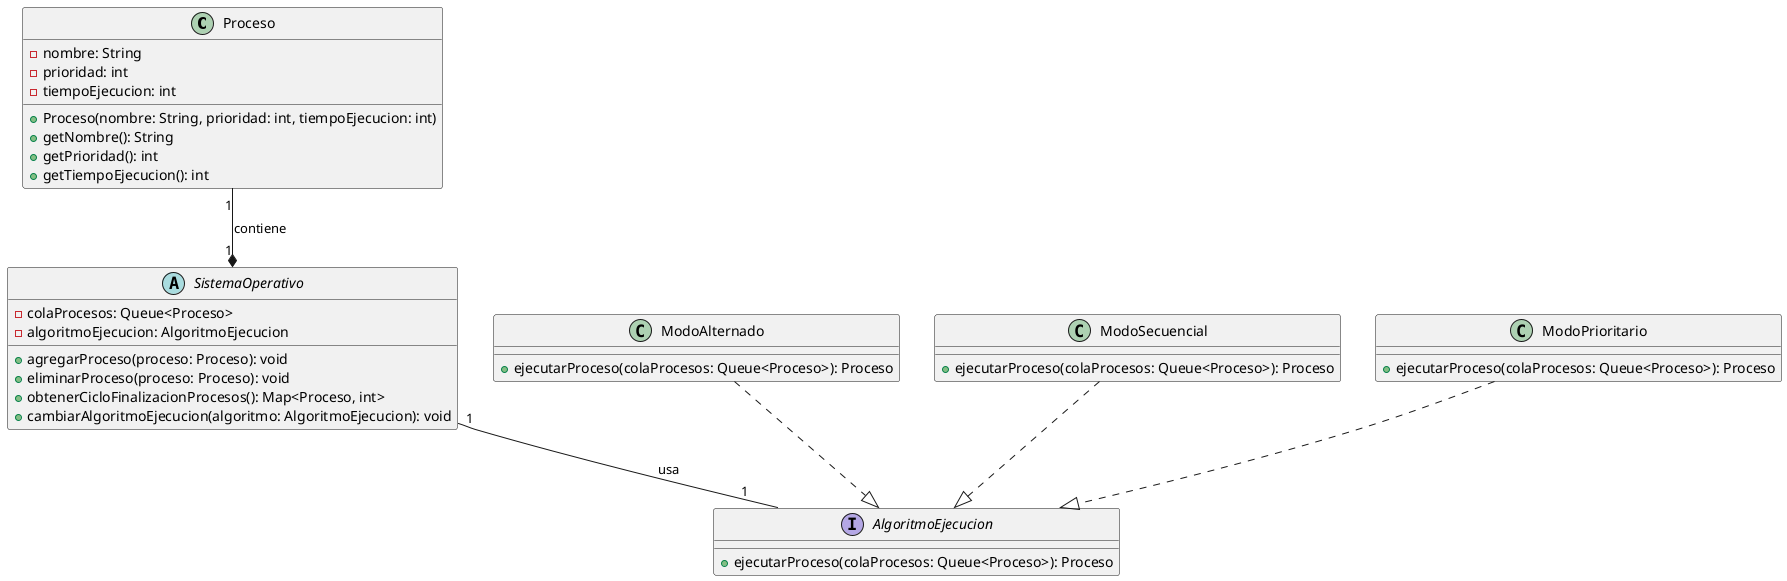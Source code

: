 @startuml

class Proceso {
  - nombre: String
  - prioridad: int
  - tiempoEjecucion: int
  + Proceso(nombre: String, prioridad: int, tiempoEjecucion: int)
  + getNombre(): String
  + getPrioridad(): int
  + getTiempoEjecucion(): int
}

abstract class SistemaOperativo {
  - colaProcesos: Queue<Proceso>
  - algoritmoEjecucion: AlgoritmoEjecucion
  + agregarProceso(proceso: Proceso): void
  + eliminarProceso(proceso: Proceso): void
  + obtenerCicloFinalizacionProcesos(): Map<Proceso, int>
  + cambiarAlgoritmoEjecucion(algoritmo: AlgoritmoEjecucion): void
}

interface AlgoritmoEjecucion {
  + ejecutarProceso(colaProcesos: Queue<Proceso>): Proceso
}

class ModoAlternado {
  + ejecutarProceso(colaProcesos: Queue<Proceso>): Proceso
}

class ModoSecuencial {
  + ejecutarProceso(colaProcesos: Queue<Proceso>): Proceso
}

class ModoPrioritario {
  + ejecutarProceso(colaProcesos: Queue<Proceso>): Proceso
}

Proceso "1" --* "1" SistemaOperativo : contiene
SistemaOperativo "1" -- "1" AlgoritmoEjecucion : usa

ModoAlternado ..|> AlgoritmoEjecucion
ModoSecuencial ..|> AlgoritmoEjecucion
ModoPrioritario ..|> AlgoritmoEjecucion

@enduml
